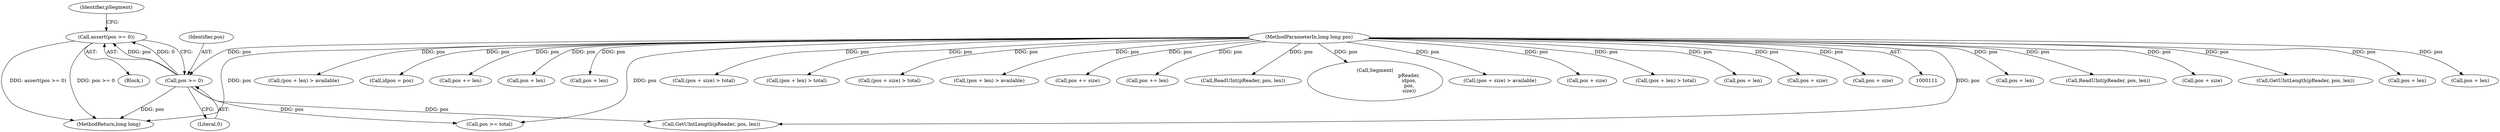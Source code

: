 digraph "1_Android_04839626ed859623901ebd3a5fd483982186b59d_21@API" {
"1000118" [label="(Call,assert(pos >= 0))"];
"1000119" [label="(Call,pos >= 0)"];
"1000113" [label="(MethodParameterIn,long long pos)"];
"1000189" [label="(Call,pos + len)"];
"1000260" [label="(Call,ReadUInt(pReader, pos, len))"];
"1000336" [label="(Call,pos + size)"];
"1000227" [label="(Call,GetUIntLength(pReader, pos, len))"];
"1000254" [label="(Call,pos + len)"];
"1000175" [label="(Call,GetUIntLength(pReader, pos, len))"];
"1000119" [label="(Call,pos >= 0)"];
"1000249" [label="(Call,pos + len)"];
"1000196" [label="(Call,(pos + len) > available)"];
"1000113" [label="(MethodParameterIn,long long pos)"];
"1000120" [label="(Identifier,pos)"];
"1000166" [label="(Call,pos >= total)"];
"1000206" [label="(Call,idpos = pos)"];
"1000270" [label="(Call,pos += len)"];
"1000202" [label="(Call,pos + len)"];
"1000241" [label="(Call,pos + len)"];
"1000355" [label="(MethodReturn,long long)"];
"1000299" [label="(Call,(pos + size) > total)"];
"1000240" [label="(Call,(pos + len) > total)"];
"1000335" [label="(Call,(pos + size) > total)"];
"1000248" [label="(Call,(pos + len) > available)"];
"1000352" [label="(Call,pos += size)"];
"1000222" [label="(Call,pos += len)"];
"1000212" [label="(Call,ReadUInt(pReader, pos, len))"];
"1000118" [label="(Call,assert(pos >= 0))"];
"1000115" [label="(Block,)"];
"1000310" [label="(Call,Segment(\n                                            pReader,\n                                            idpos,\n                                            pos,\n                                            size))"];
"1000121" [label="(Literal,0)"];
"1000343" [label="(Call,(pos + size) > available)"];
"1000123" [label="(Identifier,pSegment)"];
"1000349" [label="(Call,pos + size)"];
"1000188" [label="(Call,(pos + len) > total)"];
"1000197" [label="(Call,pos + len)"];
"1000300" [label="(Call,pos + size)"];
"1000344" [label="(Call,pos + size)"];
"1000118" -> "1000115"  [label="AST: "];
"1000118" -> "1000119"  [label="CFG: "];
"1000119" -> "1000118"  [label="AST: "];
"1000123" -> "1000118"  [label="CFG: "];
"1000118" -> "1000355"  [label="DDG: assert(pos >= 0)"];
"1000118" -> "1000355"  [label="DDG: pos >= 0"];
"1000119" -> "1000118"  [label="DDG: pos"];
"1000119" -> "1000118"  [label="DDG: 0"];
"1000119" -> "1000121"  [label="CFG: "];
"1000120" -> "1000119"  [label="AST: "];
"1000121" -> "1000119"  [label="AST: "];
"1000119" -> "1000355"  [label="DDG: pos"];
"1000113" -> "1000119"  [label="DDG: pos"];
"1000119" -> "1000166"  [label="DDG: pos"];
"1000119" -> "1000175"  [label="DDG: pos"];
"1000113" -> "1000111"  [label="AST: "];
"1000113" -> "1000355"  [label="DDG: pos"];
"1000113" -> "1000166"  [label="DDG: pos"];
"1000113" -> "1000175"  [label="DDG: pos"];
"1000113" -> "1000188"  [label="DDG: pos"];
"1000113" -> "1000189"  [label="DDG: pos"];
"1000113" -> "1000196"  [label="DDG: pos"];
"1000113" -> "1000197"  [label="DDG: pos"];
"1000113" -> "1000202"  [label="DDG: pos"];
"1000113" -> "1000206"  [label="DDG: pos"];
"1000113" -> "1000212"  [label="DDG: pos"];
"1000113" -> "1000222"  [label="DDG: pos"];
"1000113" -> "1000227"  [label="DDG: pos"];
"1000113" -> "1000240"  [label="DDG: pos"];
"1000113" -> "1000241"  [label="DDG: pos"];
"1000113" -> "1000248"  [label="DDG: pos"];
"1000113" -> "1000249"  [label="DDG: pos"];
"1000113" -> "1000254"  [label="DDG: pos"];
"1000113" -> "1000260"  [label="DDG: pos"];
"1000113" -> "1000270"  [label="DDG: pos"];
"1000113" -> "1000299"  [label="DDG: pos"];
"1000113" -> "1000300"  [label="DDG: pos"];
"1000113" -> "1000310"  [label="DDG: pos"];
"1000113" -> "1000335"  [label="DDG: pos"];
"1000113" -> "1000336"  [label="DDG: pos"];
"1000113" -> "1000343"  [label="DDG: pos"];
"1000113" -> "1000344"  [label="DDG: pos"];
"1000113" -> "1000349"  [label="DDG: pos"];
"1000113" -> "1000352"  [label="DDG: pos"];
}
